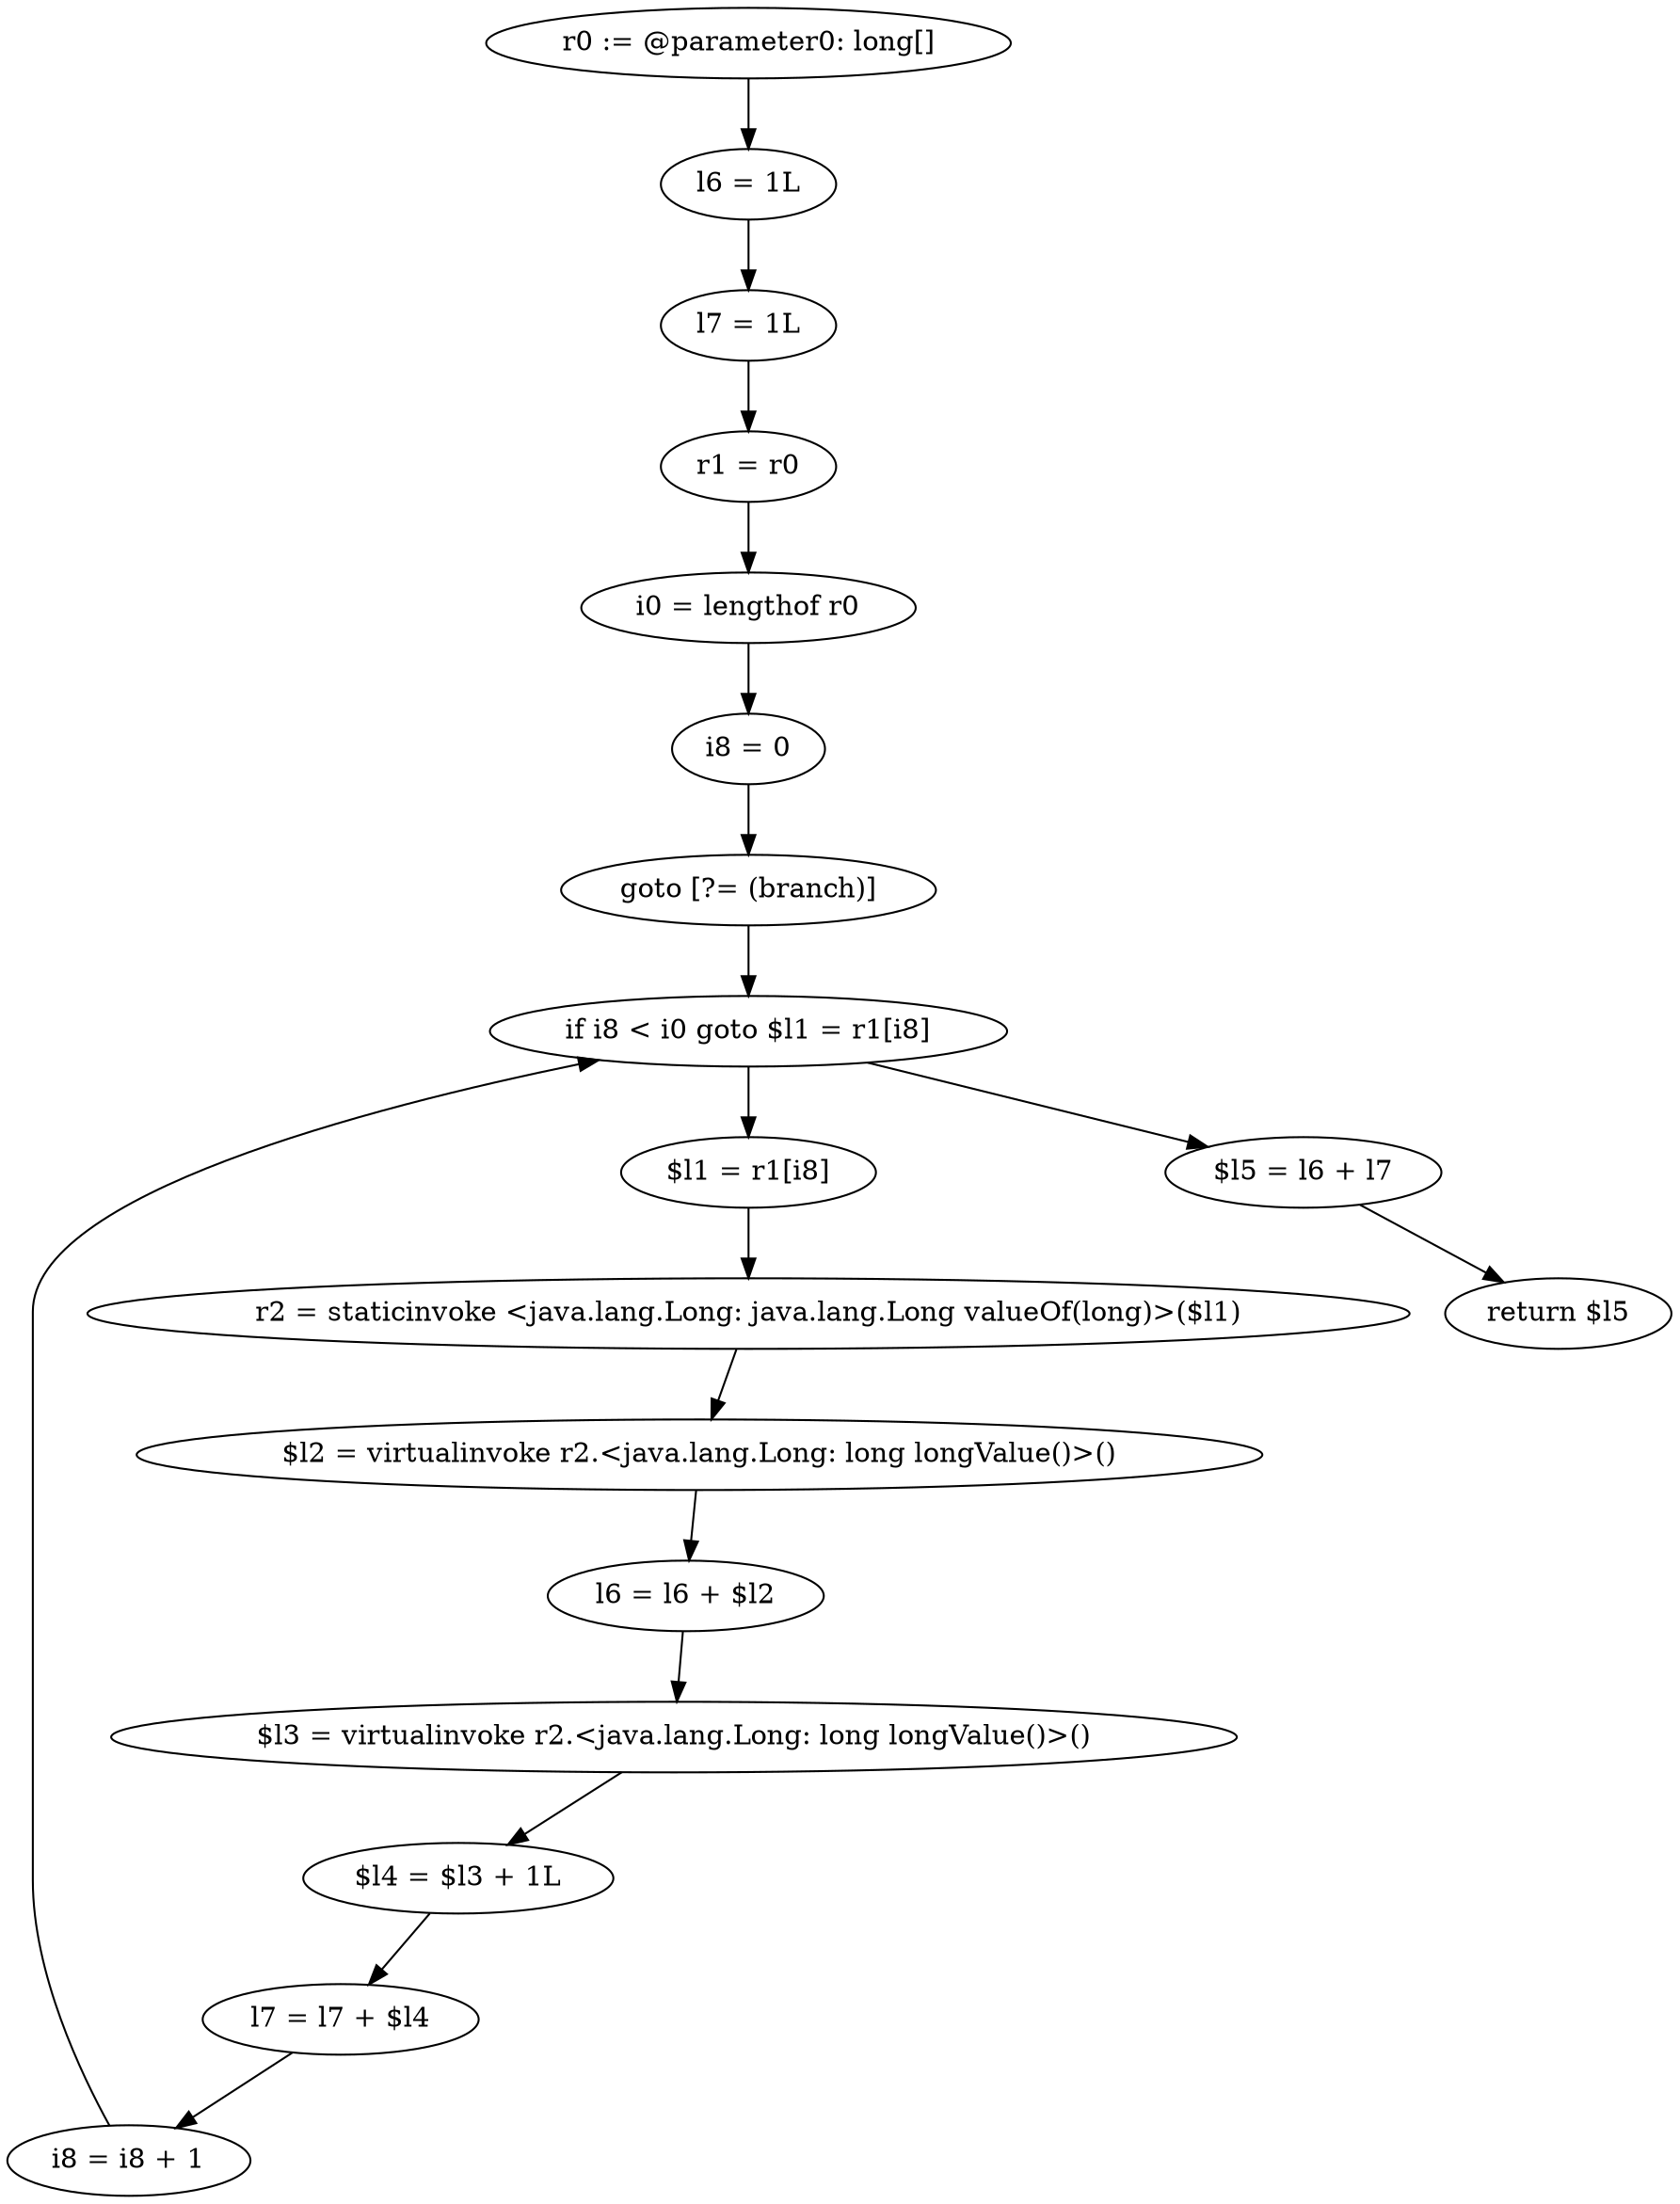 digraph "unitGraph" {
    "r0 := @parameter0: long[]"
    "l6 = 1L"
    "l7 = 1L"
    "r1 = r0"
    "i0 = lengthof r0"
    "i8 = 0"
    "goto [?= (branch)]"
    "$l1 = r1[i8]"
    "r2 = staticinvoke <java.lang.Long: java.lang.Long valueOf(long)>($l1)"
    "$l2 = virtualinvoke r2.<java.lang.Long: long longValue()>()"
    "l6 = l6 + $l2"
    "$l3 = virtualinvoke r2.<java.lang.Long: long longValue()>()"
    "$l4 = $l3 + 1L"
    "l7 = l7 + $l4"
    "i8 = i8 + 1"
    "if i8 < i0 goto $l1 = r1[i8]"
    "$l5 = l6 + l7"
    "return $l5"
    "r0 := @parameter0: long[]"->"l6 = 1L";
    "l6 = 1L"->"l7 = 1L";
    "l7 = 1L"->"r1 = r0";
    "r1 = r0"->"i0 = lengthof r0";
    "i0 = lengthof r0"->"i8 = 0";
    "i8 = 0"->"goto [?= (branch)]";
    "goto [?= (branch)]"->"if i8 < i0 goto $l1 = r1[i8]";
    "$l1 = r1[i8]"->"r2 = staticinvoke <java.lang.Long: java.lang.Long valueOf(long)>($l1)";
    "r2 = staticinvoke <java.lang.Long: java.lang.Long valueOf(long)>($l1)"->"$l2 = virtualinvoke r2.<java.lang.Long: long longValue()>()";
    "$l2 = virtualinvoke r2.<java.lang.Long: long longValue()>()"->"l6 = l6 + $l2";
    "l6 = l6 + $l2"->"$l3 = virtualinvoke r2.<java.lang.Long: long longValue()>()";
    "$l3 = virtualinvoke r2.<java.lang.Long: long longValue()>()"->"$l4 = $l3 + 1L";
    "$l4 = $l3 + 1L"->"l7 = l7 + $l4";
    "l7 = l7 + $l4"->"i8 = i8 + 1";
    "i8 = i8 + 1"->"if i8 < i0 goto $l1 = r1[i8]";
    "if i8 < i0 goto $l1 = r1[i8]"->"$l5 = l6 + l7";
    "if i8 < i0 goto $l1 = r1[i8]"->"$l1 = r1[i8]";
    "$l5 = l6 + l7"->"return $l5";
}
